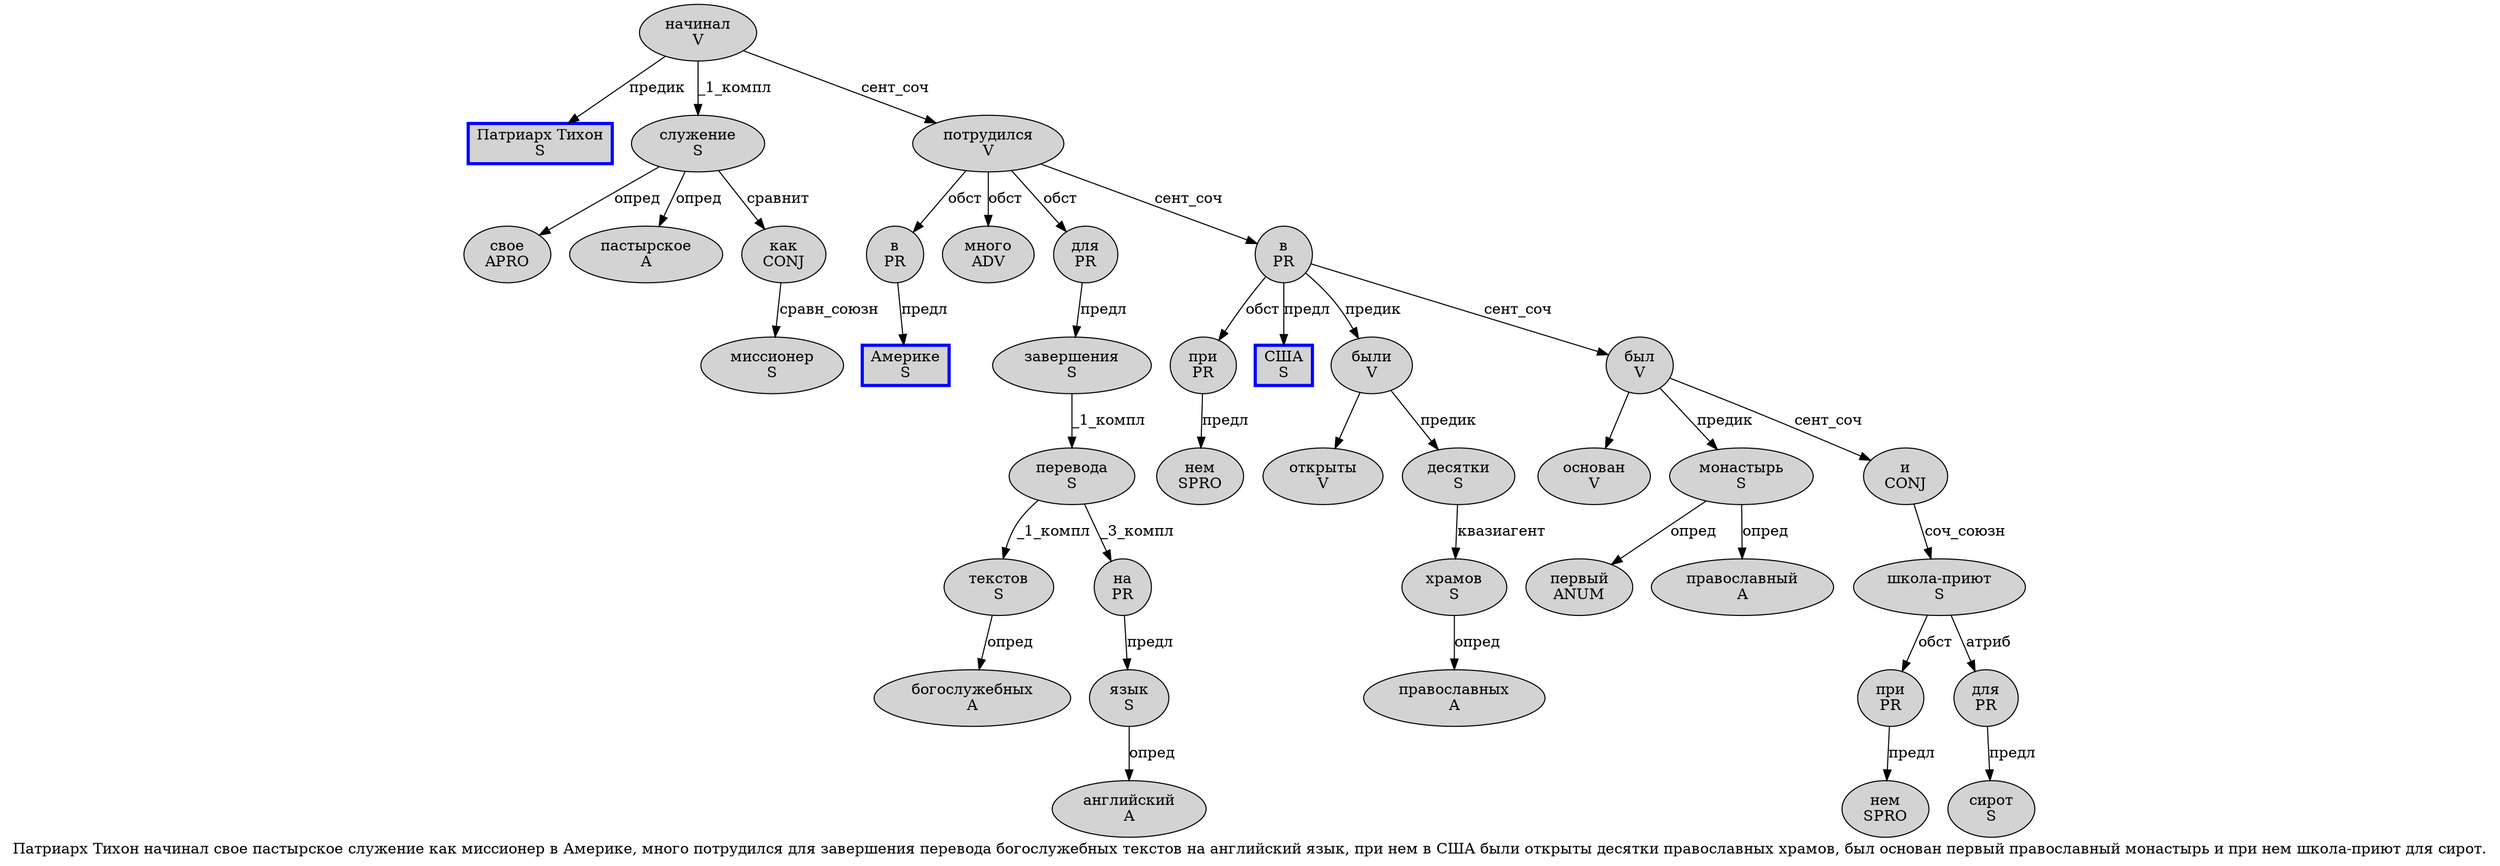 digraph SENTENCE_1355 {
	graph [label="Патриарх Тихон начинал свое пастырское служение как миссионер в Америке, много потрудился для завершения перевода богослужебных текстов на английский язык, при нем в США были открыты десятки православных храмов, был основан первый православный монастырь и при нем школа-приют для сирот."]
	node [style=filled]
		0 [label="Патриарх Тихон
S" color=blue fillcolor=lightgray penwidth=3 shape=box]
		1 [label="начинал
V" color="" fillcolor=lightgray penwidth=1 shape=ellipse]
		2 [label="свое
APRO" color="" fillcolor=lightgray penwidth=1 shape=ellipse]
		3 [label="пастырское
A" color="" fillcolor=lightgray penwidth=1 shape=ellipse]
		4 [label="служение
S" color="" fillcolor=lightgray penwidth=1 shape=ellipse]
		5 [label="как
CONJ" color="" fillcolor=lightgray penwidth=1 shape=ellipse]
		6 [label="миссионер
S" color="" fillcolor=lightgray penwidth=1 shape=ellipse]
		7 [label="в
PR" color="" fillcolor=lightgray penwidth=1 shape=ellipse]
		8 [label="Америке
S" color=blue fillcolor=lightgray penwidth=3 shape=box]
		10 [label="много
ADV" color="" fillcolor=lightgray penwidth=1 shape=ellipse]
		11 [label="потрудился
V" color="" fillcolor=lightgray penwidth=1 shape=ellipse]
		12 [label="для
PR" color="" fillcolor=lightgray penwidth=1 shape=ellipse]
		13 [label="завершения
S" color="" fillcolor=lightgray penwidth=1 shape=ellipse]
		14 [label="перевода
S" color="" fillcolor=lightgray penwidth=1 shape=ellipse]
		15 [label="богослужебных
A" color="" fillcolor=lightgray penwidth=1 shape=ellipse]
		16 [label="текстов
S" color="" fillcolor=lightgray penwidth=1 shape=ellipse]
		17 [label="на
PR" color="" fillcolor=lightgray penwidth=1 shape=ellipse]
		18 [label="английский
A" color="" fillcolor=lightgray penwidth=1 shape=ellipse]
		19 [label="язык
S" color="" fillcolor=lightgray penwidth=1 shape=ellipse]
		21 [label="при
PR" color="" fillcolor=lightgray penwidth=1 shape=ellipse]
		22 [label="нем
SPRO" color="" fillcolor=lightgray penwidth=1 shape=ellipse]
		23 [label="в
PR" color="" fillcolor=lightgray penwidth=1 shape=ellipse]
		24 [label="США
S" color=blue fillcolor=lightgray penwidth=3 shape=box]
		25 [label="были
V" color="" fillcolor=lightgray penwidth=1 shape=ellipse]
		26 [label="открыты
V" color="" fillcolor=lightgray penwidth=1 shape=ellipse]
		27 [label="десятки
S" color="" fillcolor=lightgray penwidth=1 shape=ellipse]
		28 [label="православных
A" color="" fillcolor=lightgray penwidth=1 shape=ellipse]
		29 [label="храмов
S" color="" fillcolor=lightgray penwidth=1 shape=ellipse]
		31 [label="был
V" color="" fillcolor=lightgray penwidth=1 shape=ellipse]
		32 [label="основан
V" color="" fillcolor=lightgray penwidth=1 shape=ellipse]
		33 [label="первый
ANUM" color="" fillcolor=lightgray penwidth=1 shape=ellipse]
		34 [label="православный
A" color="" fillcolor=lightgray penwidth=1 shape=ellipse]
		35 [label="монастырь
S" color="" fillcolor=lightgray penwidth=1 shape=ellipse]
		36 [label="и
CONJ" color="" fillcolor=lightgray penwidth=1 shape=ellipse]
		37 [label="при
PR" color="" fillcolor=lightgray penwidth=1 shape=ellipse]
		38 [label="нем
SPRO" color="" fillcolor=lightgray penwidth=1 shape=ellipse]
		39 [label="школа-приют
S" color="" fillcolor=lightgray penwidth=1 shape=ellipse]
		40 [label="для
PR" color="" fillcolor=lightgray penwidth=1 shape=ellipse]
		41 [label="сирот
S" color="" fillcolor=lightgray penwidth=1 shape=ellipse]
			27 -> 29 [label="квазиагент"]
			5 -> 6 [label="сравн_союзн"]
			25 -> 26
			25 -> 27 [label="предик"]
			21 -> 22 [label="предл"]
			4 -> 2 [label="опред"]
			4 -> 3 [label="опред"]
			4 -> 5 [label="сравнит"]
			14 -> 16 [label="_1_компл"]
			14 -> 17 [label="_3_компл"]
			31 -> 32
			31 -> 35 [label="предик"]
			31 -> 36 [label="сент_соч"]
			40 -> 41 [label="предл"]
			39 -> 37 [label="обст"]
			39 -> 40 [label="атриб"]
			16 -> 15 [label="опред"]
			7 -> 8 [label="предл"]
			35 -> 33 [label="опред"]
			35 -> 34 [label="опред"]
			13 -> 14 [label="_1_компл"]
			23 -> 21 [label="обст"]
			23 -> 24 [label="предл"]
			23 -> 25 [label="предик"]
			23 -> 31 [label="сент_соч"]
			17 -> 19 [label="предл"]
			11 -> 7 [label="обст"]
			11 -> 10 [label="обст"]
			11 -> 12 [label="обст"]
			11 -> 23 [label="сент_соч"]
			37 -> 38 [label="предл"]
			1 -> 0 [label="предик"]
			1 -> 4 [label="_1_компл"]
			1 -> 11 [label="сент_соч"]
			19 -> 18 [label="опред"]
			12 -> 13 [label="предл"]
			29 -> 28 [label="опред"]
			36 -> 39 [label="соч_союзн"]
}
